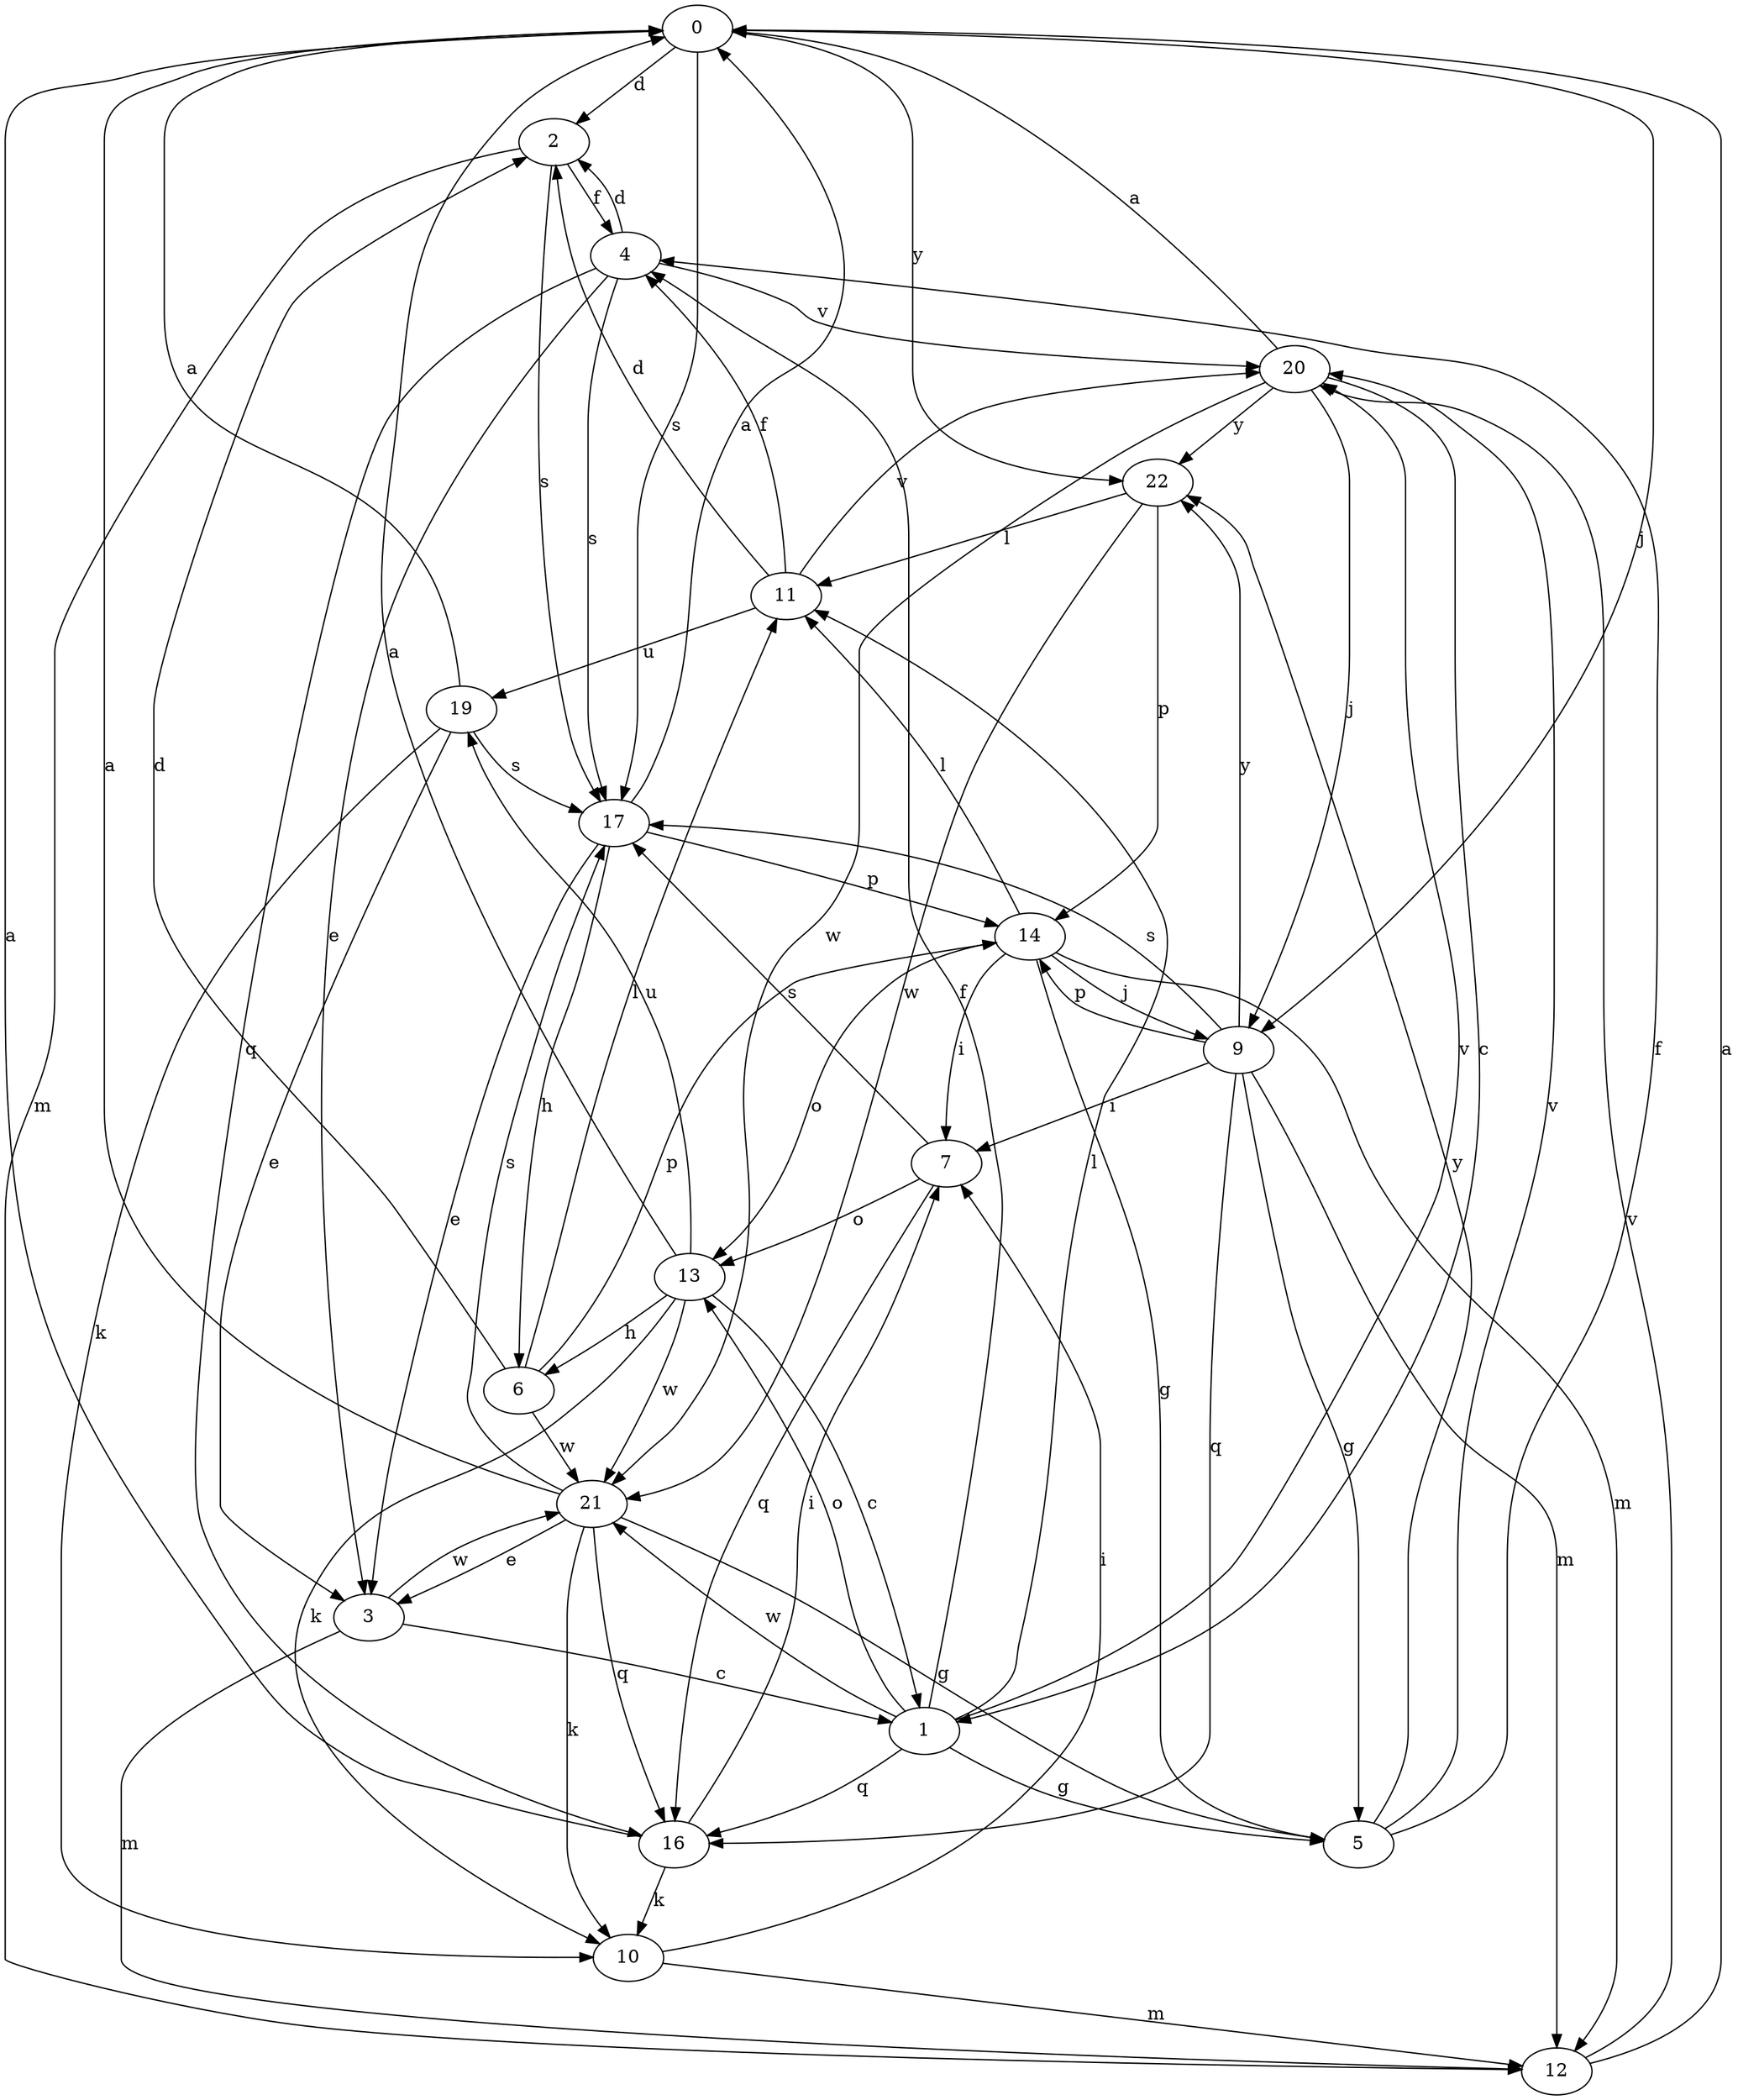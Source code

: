 strict digraph  {
0;
1;
2;
3;
4;
5;
6;
7;
9;
10;
11;
12;
13;
14;
16;
17;
19;
20;
21;
22;
0 -> 2  [label=d];
0 -> 9  [label=j];
0 -> 17  [label=s];
0 -> 22  [label=y];
1 -> 4  [label=f];
1 -> 5  [label=g];
1 -> 11  [label=l];
1 -> 13  [label=o];
1 -> 16  [label=q];
1 -> 20  [label=v];
1 -> 21  [label=w];
2 -> 4  [label=f];
2 -> 12  [label=m];
2 -> 17  [label=s];
3 -> 1  [label=c];
3 -> 12  [label=m];
3 -> 21  [label=w];
4 -> 2  [label=d];
4 -> 3  [label=e];
4 -> 16  [label=q];
4 -> 17  [label=s];
4 -> 20  [label=v];
5 -> 4  [label=f];
5 -> 20  [label=v];
5 -> 22  [label=y];
6 -> 2  [label=d];
6 -> 11  [label=l];
6 -> 14  [label=p];
6 -> 21  [label=w];
7 -> 13  [label=o];
7 -> 16  [label=q];
7 -> 17  [label=s];
9 -> 5  [label=g];
9 -> 7  [label=i];
9 -> 12  [label=m];
9 -> 14  [label=p];
9 -> 16  [label=q];
9 -> 17  [label=s];
9 -> 22  [label=y];
10 -> 7  [label=i];
10 -> 12  [label=m];
11 -> 2  [label=d];
11 -> 4  [label=f];
11 -> 19  [label=u];
11 -> 20  [label=v];
12 -> 0  [label=a];
12 -> 20  [label=v];
13 -> 0  [label=a];
13 -> 1  [label=c];
13 -> 6  [label=h];
13 -> 10  [label=k];
13 -> 19  [label=u];
13 -> 21  [label=w];
14 -> 5  [label=g];
14 -> 7  [label=i];
14 -> 9  [label=j];
14 -> 11  [label=l];
14 -> 12  [label=m];
14 -> 13  [label=o];
16 -> 0  [label=a];
16 -> 7  [label=i];
16 -> 10  [label=k];
17 -> 0  [label=a];
17 -> 3  [label=e];
17 -> 6  [label=h];
17 -> 14  [label=p];
19 -> 0  [label=a];
19 -> 3  [label=e];
19 -> 10  [label=k];
19 -> 17  [label=s];
20 -> 0  [label=a];
20 -> 1  [label=c];
20 -> 9  [label=j];
20 -> 21  [label=w];
20 -> 22  [label=y];
21 -> 0  [label=a];
21 -> 3  [label=e];
21 -> 5  [label=g];
21 -> 10  [label=k];
21 -> 16  [label=q];
21 -> 17  [label=s];
22 -> 11  [label=l];
22 -> 14  [label=p];
22 -> 21  [label=w];
}
